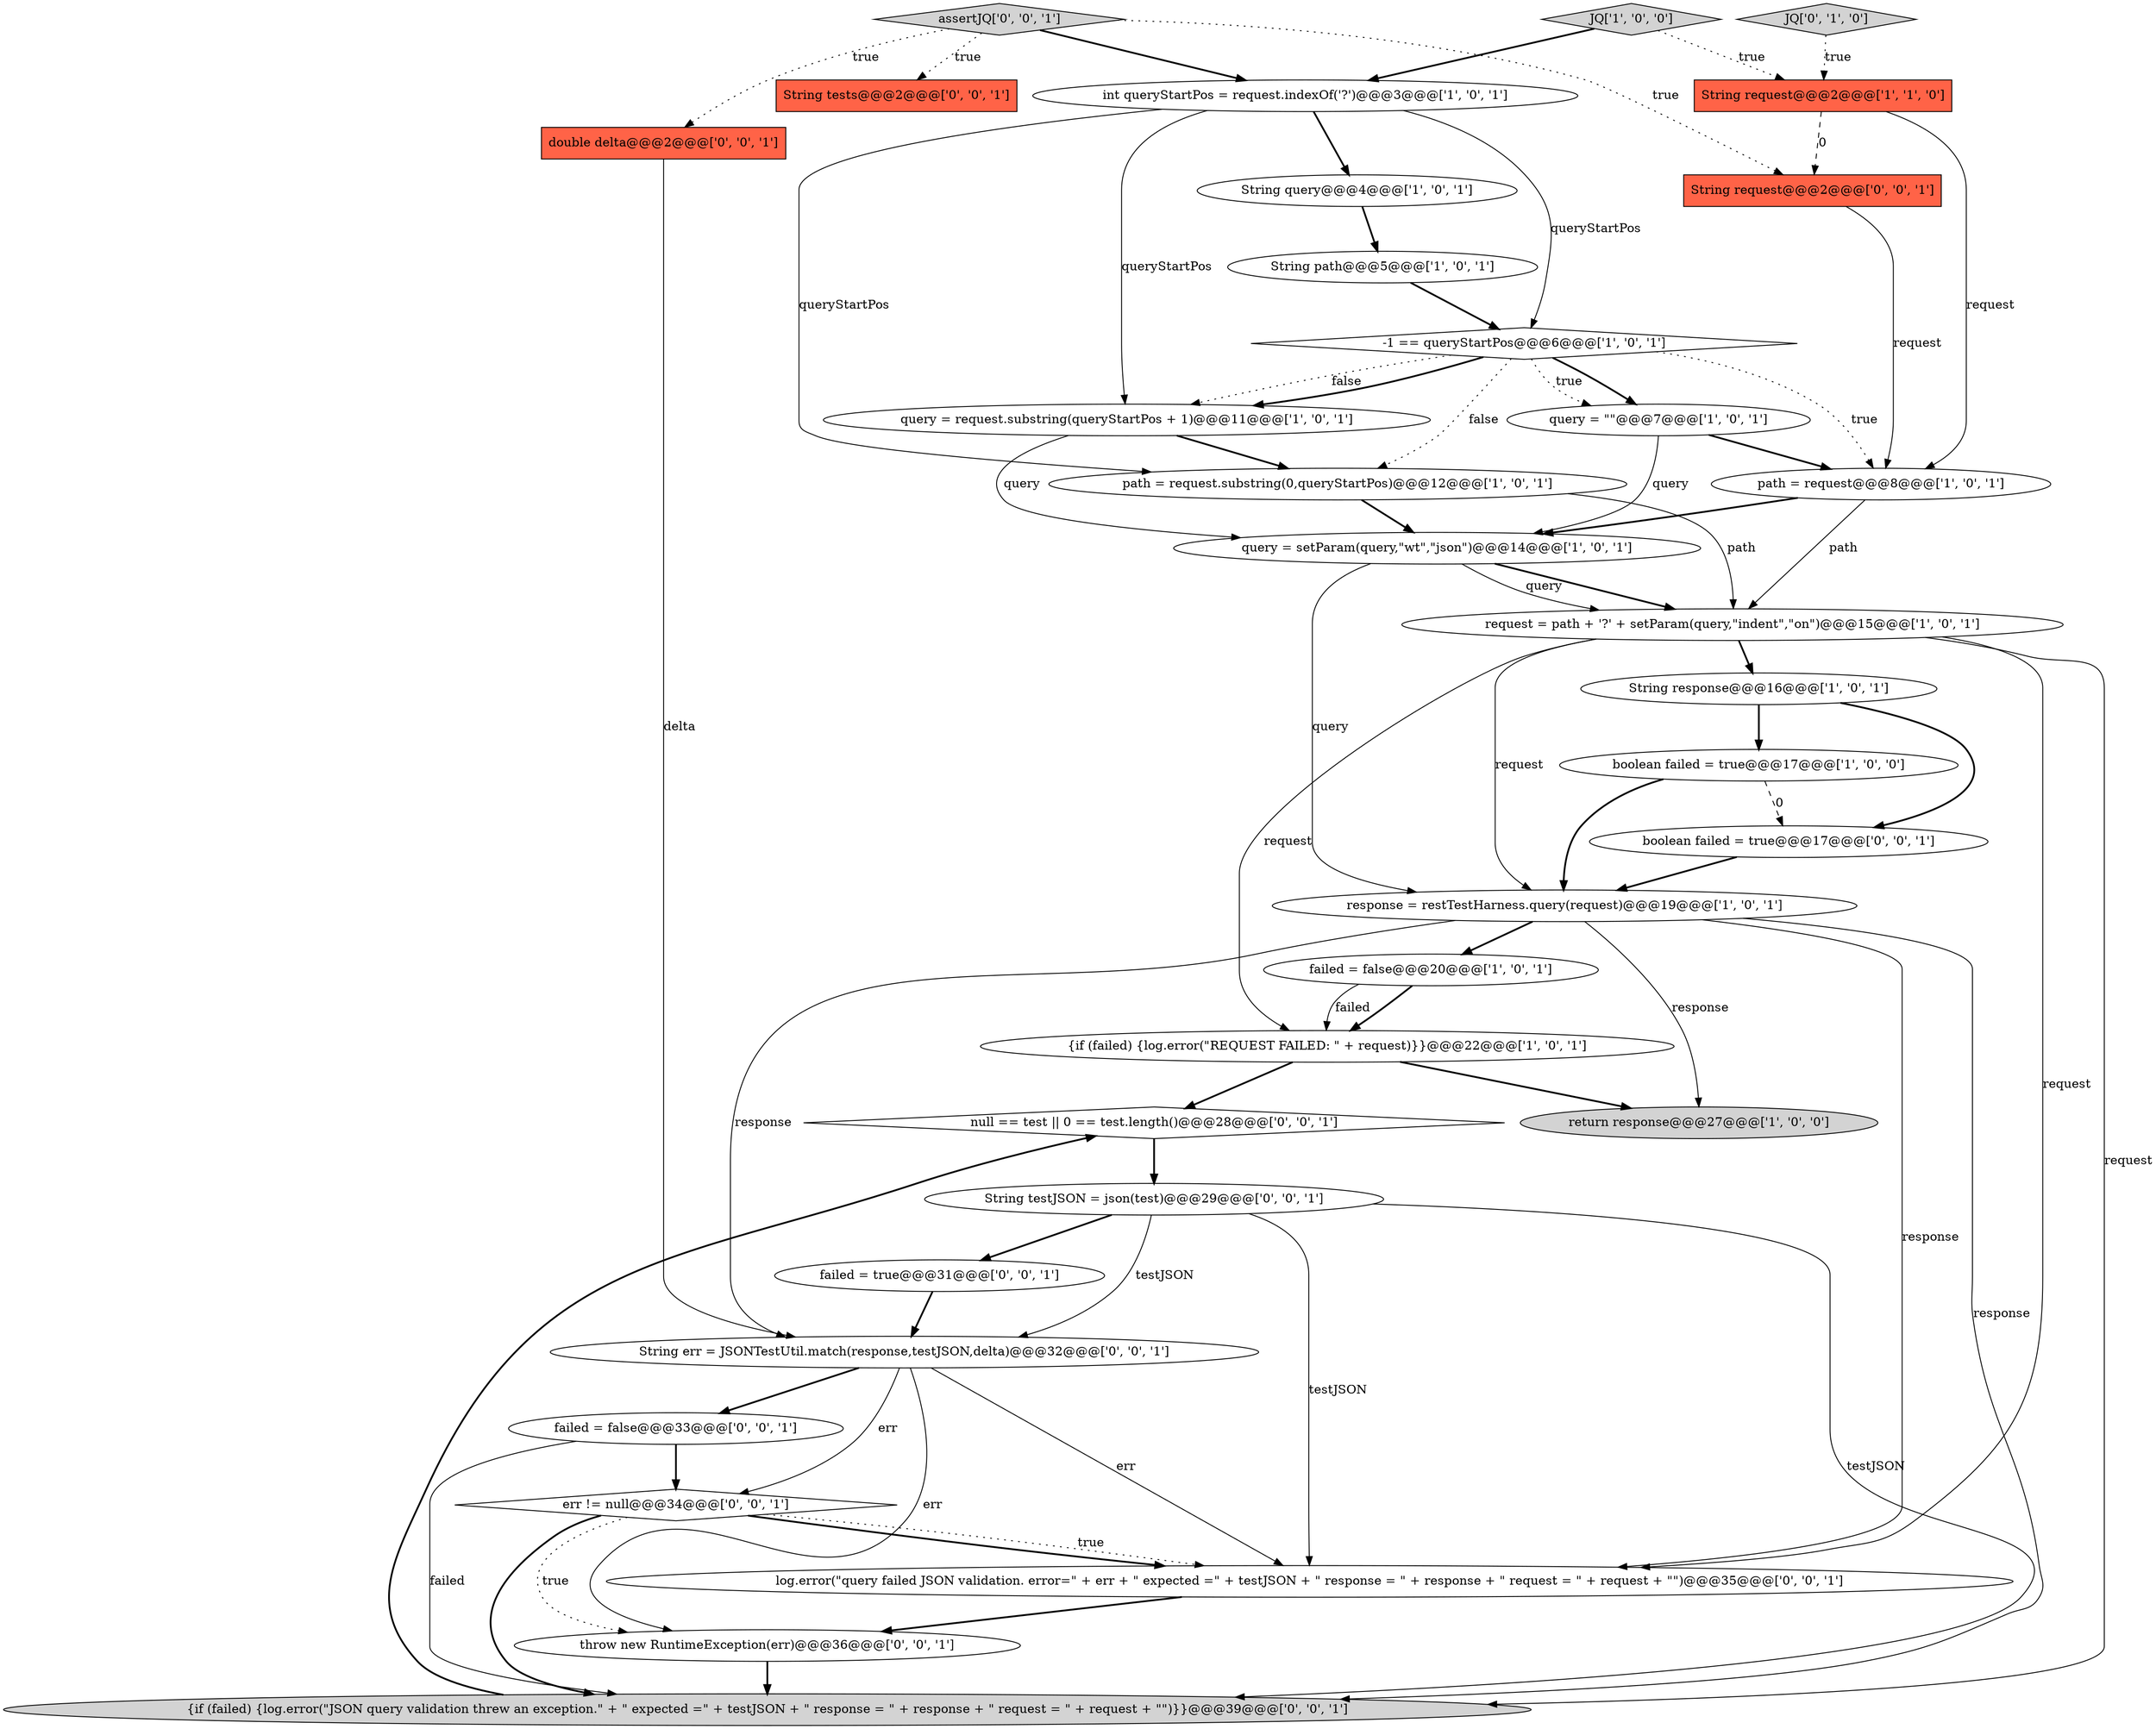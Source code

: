 digraph {
0 [style = filled, label = "{if (failed) {log.error(\"REQUEST FAILED: \" + request)}}@@@22@@@['1', '0', '1']", fillcolor = white, shape = ellipse image = "AAA0AAABBB1BBB"];
15 [style = filled, label = "request = path + '?' + setParam(query,\"indent\",\"on\")@@@15@@@['1', '0', '1']", fillcolor = white, shape = ellipse image = "AAA0AAABBB1BBB"];
23 [style = filled, label = "String err = JSONTestUtil.match(response,testJSON,delta)@@@32@@@['0', '0', '1']", fillcolor = white, shape = ellipse image = "AAA0AAABBB3BBB"];
29 [style = filled, label = "assertJQ['0', '0', '1']", fillcolor = lightgray, shape = diamond image = "AAA0AAABBB3BBB"];
24 [style = filled, label = "null == test || 0 == test.length()@@@28@@@['0', '0', '1']", fillcolor = white, shape = diamond image = "AAA0AAABBB3BBB"];
30 [style = filled, label = "throw new RuntimeException(err)@@@36@@@['0', '0', '1']", fillcolor = white, shape = ellipse image = "AAA0AAABBB3BBB"];
18 [style = filled, label = "JQ['0', '1', '0']", fillcolor = lightgray, shape = diamond image = "AAA0AAABBB2BBB"];
11 [style = filled, label = "path = request.substring(0,queryStartPos)@@@12@@@['1', '0', '1']", fillcolor = white, shape = ellipse image = "AAA0AAABBB1BBB"];
19 [style = filled, label = "double delta@@@2@@@['0', '0', '1']", fillcolor = tomato, shape = box image = "AAA0AAABBB3BBB"];
31 [style = filled, label = "failed = true@@@31@@@['0', '0', '1']", fillcolor = white, shape = ellipse image = "AAA0AAABBB3BBB"];
5 [style = filled, label = "String path@@@5@@@['1', '0', '1']", fillcolor = white, shape = ellipse image = "AAA0AAABBB1BBB"];
28 [style = filled, label = "log.error(\"query failed JSON validation. error=\" + err + \" expected =\" + testJSON + \" response = \" + response + \" request = \" + request + \"\")@@@35@@@['0', '0', '1']", fillcolor = white, shape = ellipse image = "AAA0AAABBB3BBB"];
8 [style = filled, label = "failed = false@@@20@@@['1', '0', '1']", fillcolor = white, shape = ellipse image = "AAA0AAABBB1BBB"];
27 [style = filled, label = "err != null@@@34@@@['0', '0', '1']", fillcolor = white, shape = diamond image = "AAA0AAABBB3BBB"];
12 [style = filled, label = "boolean failed = true@@@17@@@['1', '0', '0']", fillcolor = white, shape = ellipse image = "AAA0AAABBB1BBB"];
16 [style = filled, label = "String query@@@4@@@['1', '0', '1']", fillcolor = white, shape = ellipse image = "AAA0AAABBB1BBB"];
25 [style = filled, label = "boolean failed = true@@@17@@@['0', '0', '1']", fillcolor = white, shape = ellipse image = "AAA0AAABBB3BBB"];
22 [style = filled, label = "String request@@@2@@@['0', '0', '1']", fillcolor = tomato, shape = box image = "AAA0AAABBB3BBB"];
26 [style = filled, label = "failed = false@@@33@@@['0', '0', '1']", fillcolor = white, shape = ellipse image = "AAA0AAABBB3BBB"];
3 [style = filled, label = "response = restTestHarness.query(request)@@@19@@@['1', '0', '1']", fillcolor = white, shape = ellipse image = "AAA0AAABBB1BBB"];
6 [style = filled, label = "-1 == queryStartPos@@@6@@@['1', '0', '1']", fillcolor = white, shape = diamond image = "AAA0AAABBB1BBB"];
17 [style = filled, label = "query = setParam(query,\"wt\",\"json\")@@@14@@@['1', '0', '1']", fillcolor = white, shape = ellipse image = "AAA0AAABBB1BBB"];
20 [style = filled, label = "String tests@@@2@@@['0', '0', '1']", fillcolor = tomato, shape = box image = "AAA0AAABBB3BBB"];
21 [style = filled, label = "String testJSON = json(test)@@@29@@@['0', '0', '1']", fillcolor = white, shape = ellipse image = "AAA0AAABBB3BBB"];
1 [style = filled, label = "JQ['1', '0', '0']", fillcolor = lightgray, shape = diamond image = "AAA0AAABBB1BBB"];
2 [style = filled, label = "String request@@@2@@@['1', '1', '0']", fillcolor = tomato, shape = box image = "AAA0AAABBB1BBB"];
4 [style = filled, label = "return response@@@27@@@['1', '0', '0']", fillcolor = lightgray, shape = ellipse image = "AAA0AAABBB1BBB"];
10 [style = filled, label = "int queryStartPos = request.indexOf('?')@@@3@@@['1', '0', '1']", fillcolor = white, shape = ellipse image = "AAA0AAABBB1BBB"];
14 [style = filled, label = "path = request@@@8@@@['1', '0', '1']", fillcolor = white, shape = ellipse image = "AAA0AAABBB1BBB"];
7 [style = filled, label = "query = request.substring(queryStartPos + 1)@@@11@@@['1', '0', '1']", fillcolor = white, shape = ellipse image = "AAA0AAABBB1BBB"];
32 [style = filled, label = "{if (failed) {log.error(\"JSON query validation threw an exception.\" + \" expected =\" + testJSON + \" response = \" + response + \" request = \" + request + \"\")}}@@@39@@@['0', '0', '1']", fillcolor = lightgray, shape = ellipse image = "AAA0AAABBB3BBB"];
13 [style = filled, label = "query = \"\"@@@7@@@['1', '0', '1']", fillcolor = white, shape = ellipse image = "AAA0AAABBB1BBB"];
9 [style = filled, label = "String response@@@16@@@['1', '0', '1']", fillcolor = white, shape = ellipse image = "AAA0AAABBB1BBB"];
10->16 [style = bold, label=""];
24->21 [style = bold, label=""];
15->32 [style = solid, label="request"];
28->30 [style = bold, label=""];
27->30 [style = dotted, label="true"];
14->17 [style = bold, label=""];
11->15 [style = solid, label="path"];
12->25 [style = dashed, label="0"];
2->22 [style = dashed, label="0"];
25->3 [style = bold, label=""];
0->4 [style = bold, label=""];
15->9 [style = bold, label=""];
1->10 [style = bold, label=""];
15->28 [style = solid, label="request"];
22->14 [style = solid, label="request"];
8->0 [style = bold, label=""];
27->28 [style = bold, label=""];
6->11 [style = dotted, label="false"];
17->3 [style = solid, label="query"];
23->30 [style = solid, label="err"];
27->32 [style = bold, label=""];
6->13 [style = bold, label=""];
6->14 [style = dotted, label="true"];
19->23 [style = solid, label="delta"];
7->11 [style = bold, label=""];
11->17 [style = bold, label=""];
26->27 [style = bold, label=""];
10->11 [style = solid, label="queryStartPos"];
2->14 [style = solid, label="request"];
3->4 [style = solid, label="response"];
6->7 [style = dotted, label="false"];
7->17 [style = solid, label="query"];
23->26 [style = bold, label=""];
0->24 [style = bold, label=""];
6->13 [style = dotted, label="true"];
10->7 [style = solid, label="queryStartPos"];
3->23 [style = solid, label="response"];
9->12 [style = bold, label=""];
17->15 [style = bold, label=""];
12->3 [style = bold, label=""];
21->23 [style = solid, label="testJSON"];
30->32 [style = bold, label=""];
14->15 [style = solid, label="path"];
3->8 [style = bold, label=""];
15->3 [style = solid, label="request"];
29->19 [style = dotted, label="true"];
8->0 [style = solid, label="failed"];
15->0 [style = solid, label="request"];
21->28 [style = solid, label="testJSON"];
10->6 [style = solid, label="queryStartPos"];
21->32 [style = solid, label="testJSON"];
16->5 [style = bold, label=""];
13->17 [style = solid, label="query"];
29->10 [style = bold, label=""];
1->2 [style = dotted, label="true"];
18->2 [style = dotted, label="true"];
29->22 [style = dotted, label="true"];
3->28 [style = solid, label="response"];
3->32 [style = solid, label="response"];
6->7 [style = bold, label=""];
13->14 [style = bold, label=""];
9->25 [style = bold, label=""];
31->23 [style = bold, label=""];
27->28 [style = dotted, label="true"];
26->32 [style = solid, label="failed"];
17->15 [style = solid, label="query"];
21->31 [style = bold, label=""];
23->28 [style = solid, label="err"];
29->20 [style = dotted, label="true"];
5->6 [style = bold, label=""];
23->27 [style = solid, label="err"];
32->24 [style = bold, label=""];
}
